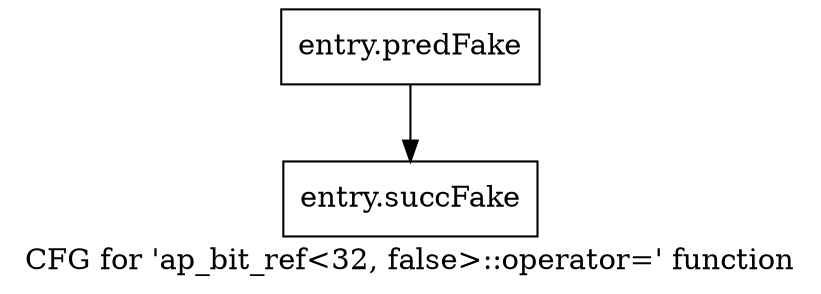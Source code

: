 digraph "CFG for 'ap_bit_ref\<32, false\>::operator=' function" {
	label="CFG for 'ap_bit_ref\<32, false\>::operator=' function";

	Node0x59b6b40 [shape=record,filename="",linenumber="",label="{entry.predFake}"];
	Node0x59b6b40 -> Node0x5ad67f0[ callList="" memoryops="" filename="/home/omerfaruk/tools/Xilinx/Vitis_HLS/2023.2/include/etc/ap_int_ref.h" execusionnum="0"];
	Node0x5ad67f0 [shape=record,filename="/home/omerfaruk/tools/Xilinx/Vitis_HLS/2023.2/include/etc/ap_int_ref.h",linenumber="804",label="{entry.succFake}"];
}
